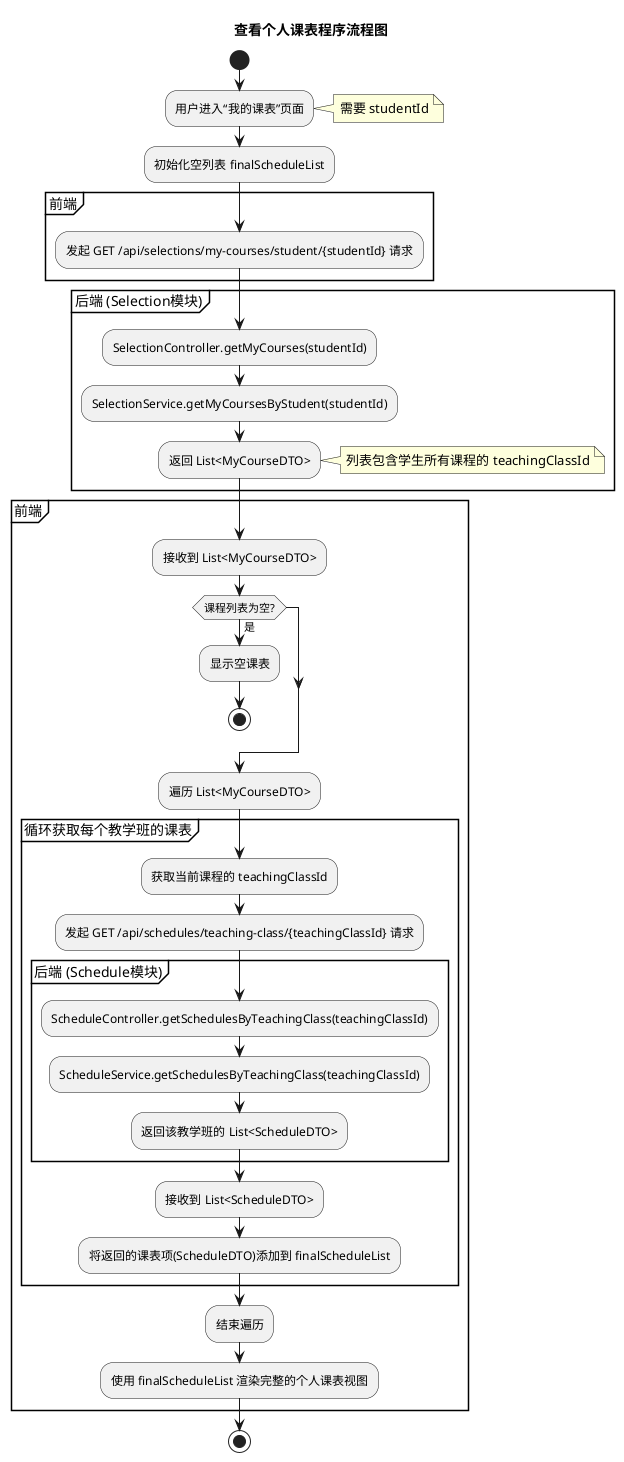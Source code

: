 @startuml
'https://plantuml.com/activity-diagram-beta

title 查看个人课表程序流程图

start

:用户进入“我的课表”页面;
note right: 需要 studentId
:初始化空列表 finalScheduleList;

partition "前端" {
    :发起 GET /api/selections/my-courses/student/{studentId} 请求;
}

partition "后端 (Selection模块)" {
    :SelectionController.getMyCourses(studentId);
    :SelectionService.getMyCoursesByStudent(studentId);
    :返回 List<MyCourseDTO>;
    note right: 列表包含学生所有课程的 teachingClassId
}

partition "前端" {
    :接收到 List<MyCourseDTO>;
    if (课程列表为空?) then (是)
        :显示空课表;
        stop
    endif

    :遍历 List<MyCourseDTO>;
    partition "循环获取每个教学班的课表" {
        :获取当前课程的 teachingClassId;
        :发起 GET /api/schedules/teaching-class/{teachingClassId} 请求;
        
        partition "后端 (Schedule模块)" {
            :ScheduleController.getSchedulesByTeachingClass(teachingClassId);
            :ScheduleService.getSchedulesByTeachingClass(teachingClassId);
            :返回该教学班的 List<ScheduleDTO>;
        }

        :接收到 List<ScheduleDTO>;
        :将返回的课表项(ScheduleDTO)添加到 finalScheduleList;
    }
    :结束遍历;

    :使用 finalScheduleList 渲染完整的个人课表视图;
}

stop

@enduml 